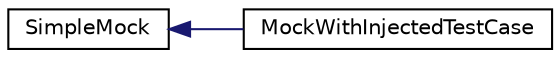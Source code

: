 digraph "Graphical Class Hierarchy"
{
  edge [fontname="Helvetica",fontsize="10",labelfontname="Helvetica",labelfontsize="10"];
  node [fontname="Helvetica",fontsize="10",shape=record];
  rankdir="LR";
  Node1 [label="SimpleMock",height=0.2,width=0.4,color="black", fillcolor="white", style="filled",URL="$class_simple_mock.html"];
  Node1 -> Node2 [dir="back",color="midnightblue",fontsize="10",style="solid",fontname="Helvetica"];
  Node2 [label="MockWithInjectedTestCase",height=0.2,width=0.4,color="black", fillcolor="white", style="filled",URL="$class_mock_with_injected_test_case.html"];
}
